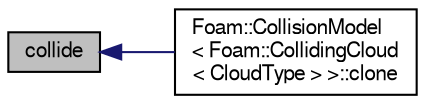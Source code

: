 digraph "collide"
{
  bgcolor="transparent";
  edge [fontname="FreeSans",fontsize="10",labelfontname="FreeSans",labelfontsize="10"];
  node [fontname="FreeSans",fontsize="10",shape=record];
  rankdir="LR";
  Node25 [label="collide",height=0.2,width=0.4,color="black", fillcolor="grey75", style="filled", fontcolor="black"];
  Node25 -> Node26 [dir="back",color="midnightblue",fontsize="10",style="solid",fontname="FreeSans"];
  Node26 [label="Foam::CollisionModel\l\< Foam::CollidingCloud\l\< CloudType \> \>::clone",height=0.2,width=0.4,color="black",URL="$a23754.html#af94514f3a64557280272f5c7d1b1f7ff",tooltip="Construct and return a clone. "];
}
